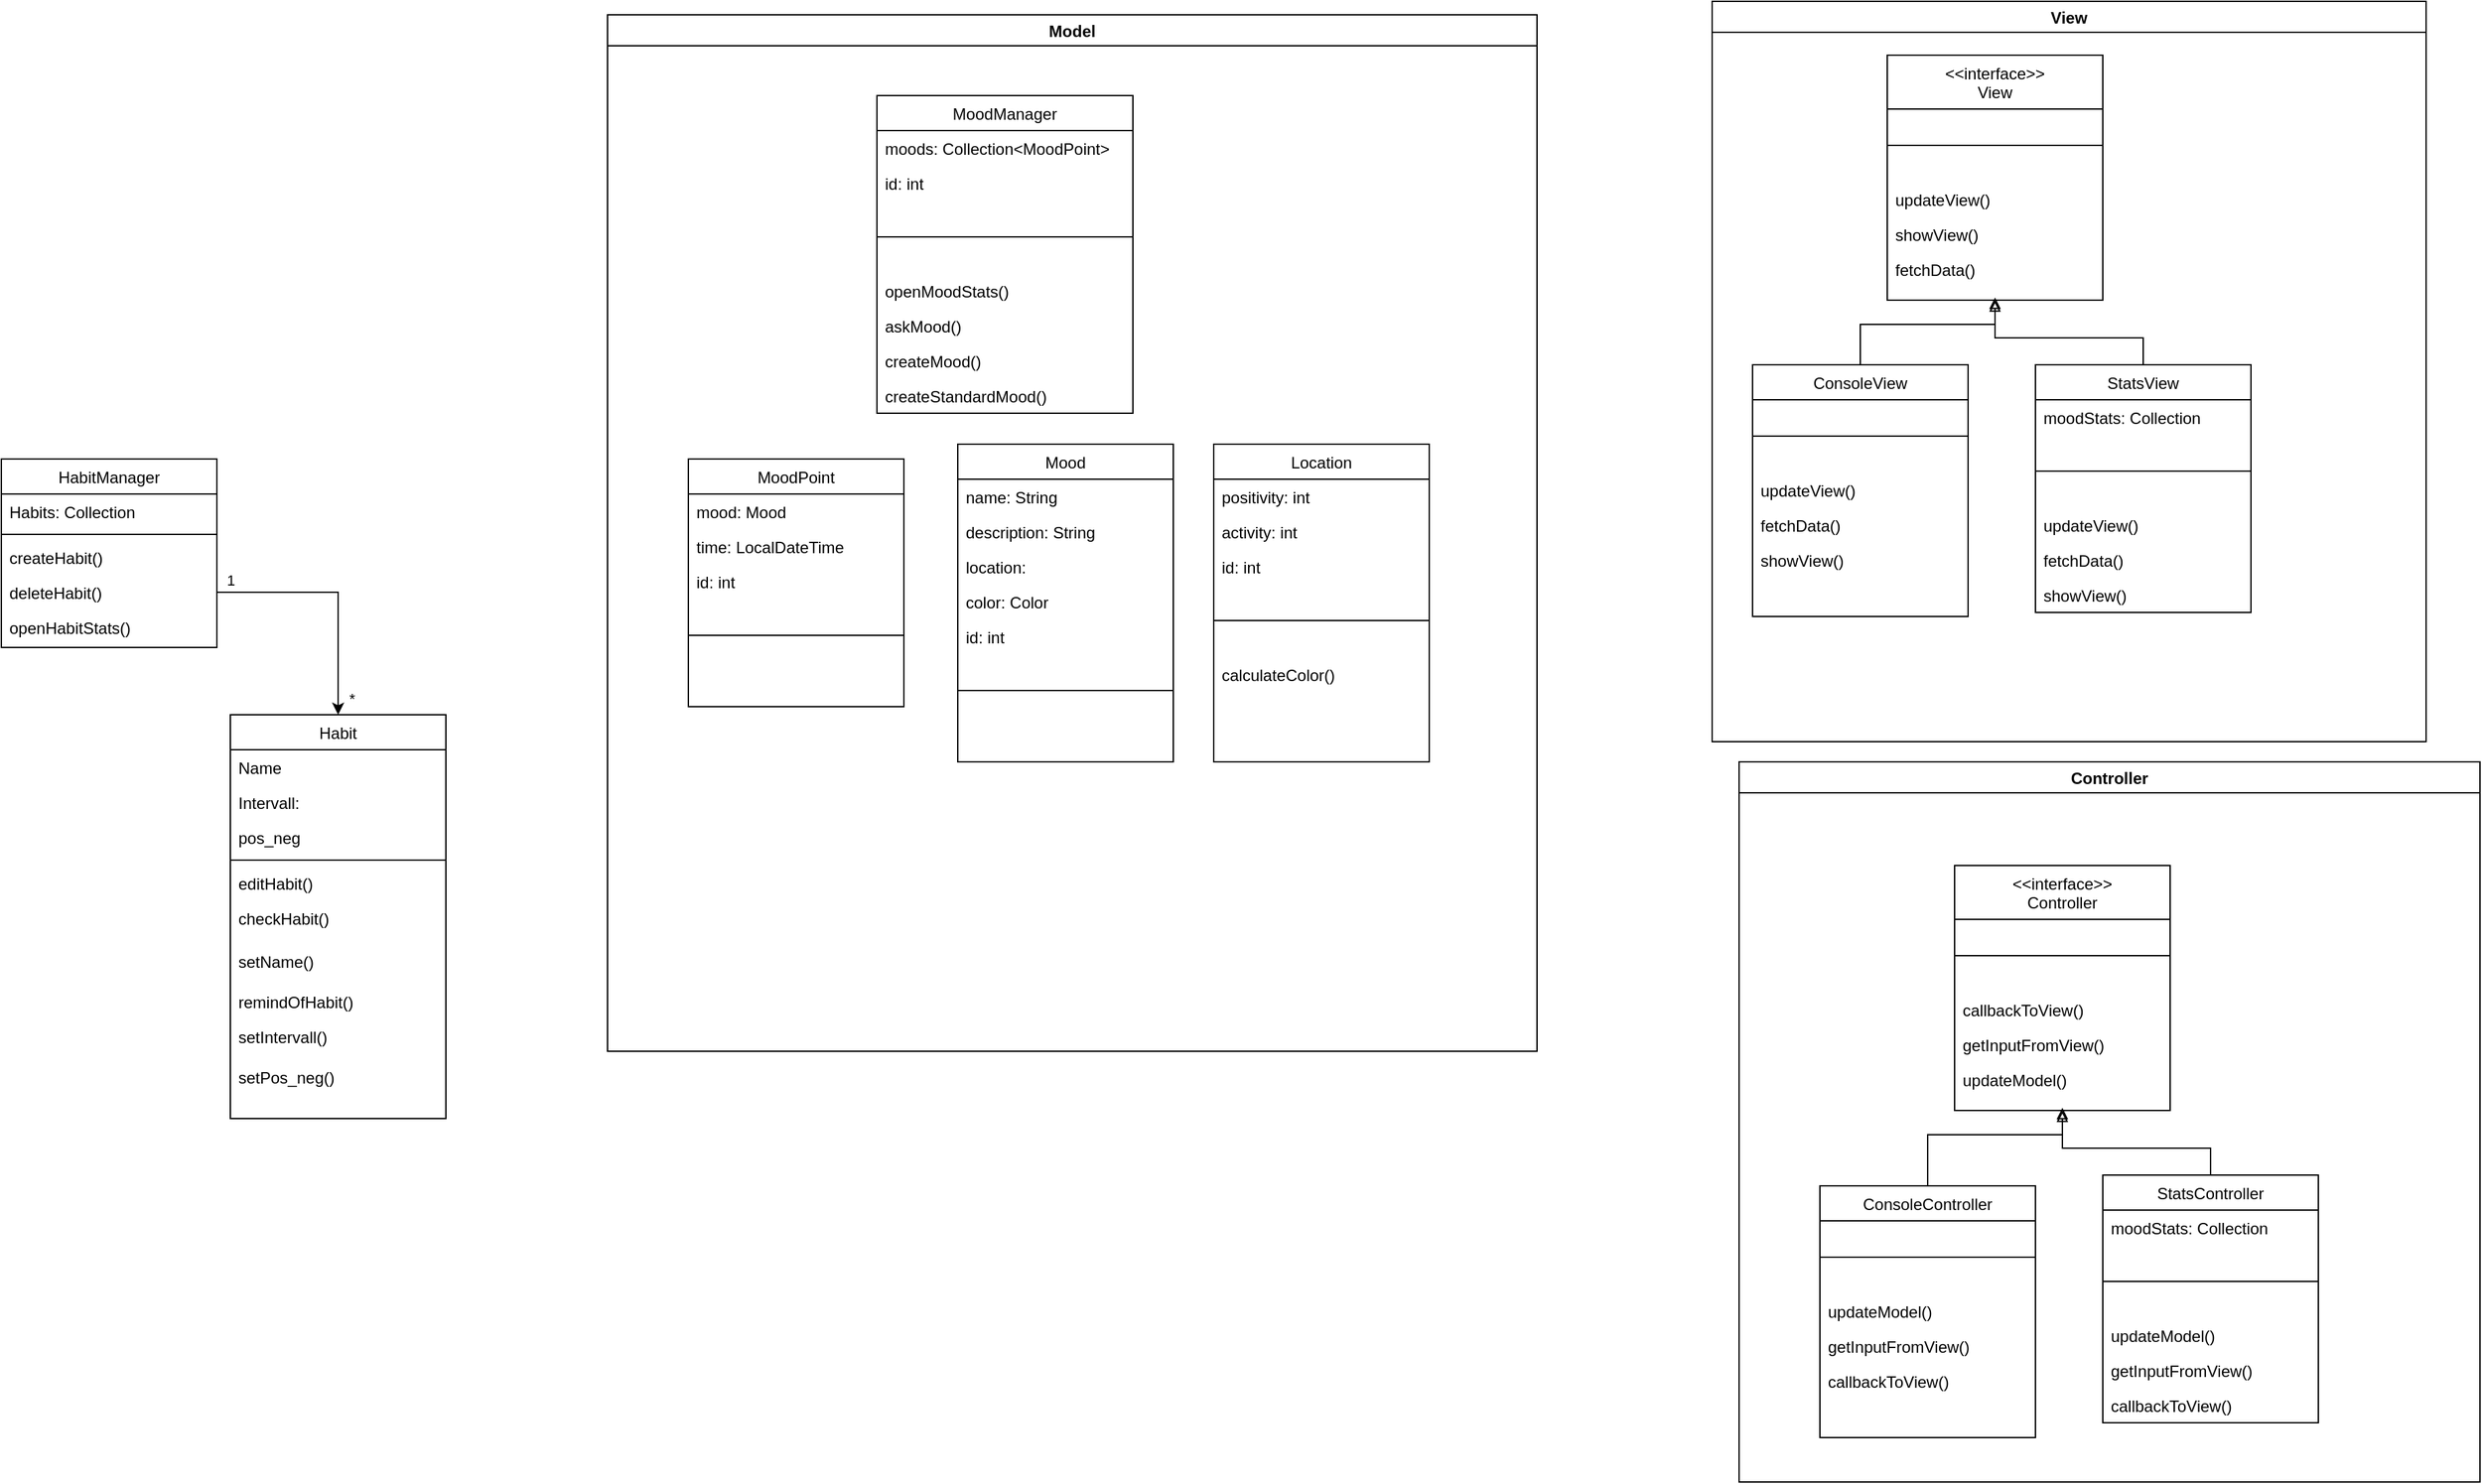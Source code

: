 <mxfile version="15.9.4" type="device"><diagram id="C5RBs43oDa-KdzZeNtuy" name="Page-1"><mxGraphModel dx="2500" dy="941" grid="1" gridSize="10" guides="1" tooltips="1" connect="1" arrows="1" fold="1" page="1" pageScale="1" pageWidth="827" pageHeight="1169" math="0" shadow="0"><root><mxCell id="WIyWlLk6GJQsqaUBKTNV-0"/><mxCell id="WIyWlLk6GJQsqaUBKTNV-1" parent="WIyWlLk6GJQsqaUBKTNV-0"/><mxCell id="zkfFHV4jXpPFQw0GAbJ--0" value="Habit" style="swimlane;fontStyle=0;align=center;verticalAlign=top;childLayout=stackLayout;horizontal=1;startSize=26;horizontalStack=0;resizeParent=1;resizeLast=0;collapsible=1;marginBottom=0;rounded=0;shadow=0;strokeWidth=1;" parent="WIyWlLk6GJQsqaUBKTNV-1" vertex="1"><mxGeometry x="-190" y="550" width="160" height="300" as="geometry"><mxRectangle x="230" y="140" width="160" height="26" as="alternateBounds"/></mxGeometry></mxCell><mxCell id="zkfFHV4jXpPFQw0GAbJ--1" value="Name" style="text;align=left;verticalAlign=top;spacingLeft=4;spacingRight=4;overflow=hidden;rotatable=0;points=[[0,0.5],[1,0.5]];portConstraint=eastwest;" parent="zkfFHV4jXpPFQw0GAbJ--0" vertex="1"><mxGeometry y="26" width="160" height="26" as="geometry"/></mxCell><mxCell id="zkfFHV4jXpPFQw0GAbJ--2" value="Intervall: " style="text;align=left;verticalAlign=top;spacingLeft=4;spacingRight=4;overflow=hidden;rotatable=0;points=[[0,0.5],[1,0.5]];portConstraint=eastwest;rounded=0;shadow=0;html=0;" parent="zkfFHV4jXpPFQw0GAbJ--0" vertex="1"><mxGeometry y="52" width="160" height="26" as="geometry"/></mxCell><mxCell id="zkfFHV4jXpPFQw0GAbJ--3" value="pos_neg" style="text;align=left;verticalAlign=top;spacingLeft=4;spacingRight=4;overflow=hidden;rotatable=0;points=[[0,0.5],[1,0.5]];portConstraint=eastwest;rounded=0;shadow=0;html=0;" parent="zkfFHV4jXpPFQw0GAbJ--0" vertex="1"><mxGeometry y="78" width="160" height="26" as="geometry"/></mxCell><mxCell id="zkfFHV4jXpPFQw0GAbJ--4" value="" style="line;html=1;strokeWidth=1;align=left;verticalAlign=middle;spacingTop=-1;spacingLeft=3;spacingRight=3;rotatable=0;labelPosition=right;points=[];portConstraint=eastwest;" parent="zkfFHV4jXpPFQw0GAbJ--0" vertex="1"><mxGeometry y="104" width="160" height="8" as="geometry"/></mxCell><mxCell id="zkfFHV4jXpPFQw0GAbJ--5" value="editHabit()" style="text;align=left;verticalAlign=top;spacingLeft=4;spacingRight=4;overflow=hidden;rotatable=0;points=[[0,0.5],[1,0.5]];portConstraint=eastwest;" parent="zkfFHV4jXpPFQw0GAbJ--0" vertex="1"><mxGeometry y="112" width="160" height="26" as="geometry"/></mxCell><mxCell id="lSLAHA1t7lKVyarh-dw1-29" value="checkHabit()" style="text;align=left;verticalAlign=top;spacingLeft=4;spacingRight=4;overflow=hidden;rotatable=0;points=[[0,0.5],[1,0.5]];portConstraint=eastwest;" parent="zkfFHV4jXpPFQw0GAbJ--0" vertex="1"><mxGeometry y="138" width="160" height="32" as="geometry"/></mxCell><mxCell id="lSLAHA1t7lKVyarh-dw1-10" value="setName()" style="text;align=left;verticalAlign=top;spacingLeft=4;spacingRight=4;overflow=hidden;rotatable=0;points=[[0,0.5],[1,0.5]];portConstraint=eastwest;" parent="zkfFHV4jXpPFQw0GAbJ--0" vertex="1"><mxGeometry y="170" width="160" height="30" as="geometry"/></mxCell><mxCell id="lSLAHA1t7lKVyarh-dw1-28" value="remindOfHabit()" style="text;align=left;verticalAlign=top;spacingLeft=4;spacingRight=4;overflow=hidden;rotatable=0;points=[[0,0.5],[1,0.5]];portConstraint=eastwest;" parent="zkfFHV4jXpPFQw0GAbJ--0" vertex="1"><mxGeometry y="200" width="160" height="26" as="geometry"/></mxCell><mxCell id="lSLAHA1t7lKVyarh-dw1-32" value="setIntervall()" style="text;align=left;verticalAlign=top;spacingLeft=4;spacingRight=4;overflow=hidden;rotatable=0;points=[[0,0.5],[1,0.5]];portConstraint=eastwest;" parent="zkfFHV4jXpPFQw0GAbJ--0" vertex="1"><mxGeometry y="226" width="160" height="30" as="geometry"/></mxCell><mxCell id="lSLAHA1t7lKVyarh-dw1-33" value="setPos_neg()" style="text;align=left;verticalAlign=top;spacingLeft=4;spacingRight=4;overflow=hidden;rotatable=0;points=[[0,0.5],[1,0.5]];portConstraint=eastwest;" parent="zkfFHV4jXpPFQw0GAbJ--0" vertex="1"><mxGeometry y="256" width="160" height="30" as="geometry"/></mxCell><mxCell id="lSLAHA1t7lKVyarh-dw1-0" value="HabitManager" style="swimlane;fontStyle=0;align=center;verticalAlign=top;childLayout=stackLayout;horizontal=1;startSize=26;horizontalStack=0;resizeParent=1;resizeLast=0;collapsible=1;marginBottom=0;rounded=0;shadow=0;strokeWidth=1;" parent="WIyWlLk6GJQsqaUBKTNV-1" vertex="1"><mxGeometry x="-360" y="360" width="160" height="140" as="geometry"><mxRectangle x="230" y="140" width="160" height="26" as="alternateBounds"/></mxGeometry></mxCell><mxCell id="lSLAHA1t7lKVyarh-dw1-1" value="Habits: Collection" style="text;align=left;verticalAlign=top;spacingLeft=4;spacingRight=4;overflow=hidden;rotatable=0;points=[[0,0.5],[1,0.5]];portConstraint=eastwest;" parent="lSLAHA1t7lKVyarh-dw1-0" vertex="1"><mxGeometry y="26" width="160" height="26" as="geometry"/></mxCell><mxCell id="lSLAHA1t7lKVyarh-dw1-4" value="" style="line;html=1;strokeWidth=1;align=left;verticalAlign=middle;spacingTop=-1;spacingLeft=3;spacingRight=3;rotatable=0;labelPosition=right;points=[];portConstraint=eastwest;" parent="lSLAHA1t7lKVyarh-dw1-0" vertex="1"><mxGeometry y="52" width="160" height="8" as="geometry"/></mxCell><mxCell id="lSLAHA1t7lKVyarh-dw1-3" value="createHabit()" style="text;align=left;verticalAlign=top;spacingLeft=4;spacingRight=4;overflow=hidden;rotatable=0;points=[[0,0.5],[1,0.5]];portConstraint=eastwest;rounded=0;shadow=0;html=0;" parent="lSLAHA1t7lKVyarh-dw1-0" vertex="1"><mxGeometry y="60" width="160" height="26" as="geometry"/></mxCell><mxCell id="lSLAHA1t7lKVyarh-dw1-6" value="deleteHabit()" style="text;align=left;verticalAlign=top;spacingLeft=4;spacingRight=4;overflow=hidden;rotatable=0;points=[[0,0.5],[1,0.5]];portConstraint=eastwest;rounded=0;shadow=0;html=0;" parent="lSLAHA1t7lKVyarh-dw1-0" vertex="1"><mxGeometry y="86" width="160" height="26" as="geometry"/></mxCell><mxCell id="lSLAHA1t7lKVyarh-dw1-8" value="openHabitStats()" style="text;align=left;verticalAlign=top;spacingLeft=4;spacingRight=4;overflow=hidden;rotatable=0;points=[[0,0.5],[1,0.5]];portConstraint=eastwest;rounded=0;shadow=0;html=0;" parent="lSLAHA1t7lKVyarh-dw1-0" vertex="1"><mxGeometry y="112" width="160" height="26" as="geometry"/></mxCell><mxCell id="lSLAHA1t7lKVyarh-dw1-12" value="" style="endArrow=classic;html=1;rounded=0;entryX=0.5;entryY=0;entryDx=0;entryDy=0;exitX=1;exitY=0.5;exitDx=0;exitDy=0;" parent="WIyWlLk6GJQsqaUBKTNV-1" source="lSLAHA1t7lKVyarh-dw1-6" target="zkfFHV4jXpPFQw0GAbJ--0" edge="1"><mxGeometry width="50" height="50" relative="1" as="geometry"><mxPoint x="-80" y="730" as="sourcePoint"/><mxPoint x="-30" y="680" as="targetPoint"/><Array as="points"><mxPoint x="-110" y="459"/></Array></mxGeometry></mxCell><mxCell id="lSLAHA1t7lKVyarh-dw1-26" value="*" style="edgeLabel;html=1;align=center;verticalAlign=middle;resizable=0;points=[];" parent="lSLAHA1t7lKVyarh-dw1-12" vertex="1" connectable="0"><mxGeometry x="0.867" relative="1" as="geometry"><mxPoint x="10" as="offset"/></mxGeometry></mxCell><mxCell id="lSLAHA1t7lKVyarh-dw1-27" value="1" style="edgeLabel;html=1;align=center;verticalAlign=middle;resizable=0;points=[];" parent="lSLAHA1t7lKVyarh-dw1-12" vertex="1" connectable="0"><mxGeometry x="-0.845" y="1" relative="1" as="geometry"><mxPoint x="-4" y="-8" as="offset"/></mxGeometry></mxCell><mxCell id="fkH8bxXwYI3lGuN-DfJu-19" value="Model" style="swimlane;" parent="WIyWlLk6GJQsqaUBKTNV-1" vertex="1"><mxGeometry x="90" y="30" width="690" height="770" as="geometry"/></mxCell><mxCell id="fkH8bxXwYI3lGuN-DfJu-8" value="MoodPoint" style="swimlane;fontStyle=0;align=center;verticalAlign=top;childLayout=stackLayout;horizontal=1;startSize=26;horizontalStack=0;resizeParent=1;resizeLast=0;collapsible=1;marginBottom=0;rounded=0;shadow=0;strokeWidth=1;" parent="fkH8bxXwYI3lGuN-DfJu-19" vertex="1"><mxGeometry x="60" y="330" width="160" height="184" as="geometry"><mxRectangle x="230" y="140" width="160" height="26" as="alternateBounds"/></mxGeometry></mxCell><mxCell id="fkH8bxXwYI3lGuN-DfJu-9" value="mood: Mood" style="text;align=left;verticalAlign=top;spacingLeft=4;spacingRight=4;overflow=hidden;rotatable=0;points=[[0,0.5],[1,0.5]];portConstraint=eastwest;rounded=0;shadow=0;html=0;" parent="fkH8bxXwYI3lGuN-DfJu-8" vertex="1"><mxGeometry y="26" width="160" height="26" as="geometry"/></mxCell><mxCell id="fkH8bxXwYI3lGuN-DfJu-17" value="time: LocalDateTime" style="text;align=left;verticalAlign=top;spacingLeft=4;spacingRight=4;overflow=hidden;rotatable=0;points=[[0,0.5],[1,0.5]];portConstraint=eastwest;rounded=0;shadow=0;html=0;" parent="fkH8bxXwYI3lGuN-DfJu-8" vertex="1"><mxGeometry y="52" width="160" height="26" as="geometry"/></mxCell><mxCell id="4BWudL8Hf-NLea9JcSVT-2" value="id: int" style="text;align=left;verticalAlign=top;spacingLeft=4;spacingRight=4;overflow=hidden;rotatable=0;points=[[0,0.5],[1,0.5]];portConstraint=eastwest;rounded=0;shadow=0;html=0;" parent="fkH8bxXwYI3lGuN-DfJu-8" vertex="1"><mxGeometry y="78" width="160" height="26" as="geometry"/></mxCell><mxCell id="fkH8bxXwYI3lGuN-DfJu-10" value="" style="line;html=1;strokeWidth=1;align=left;verticalAlign=middle;spacingTop=-1;spacingLeft=3;spacingRight=3;rotatable=0;labelPosition=right;points=[];portConstraint=eastwest;" parent="fkH8bxXwYI3lGuN-DfJu-8" vertex="1"><mxGeometry y="104" width="160" height="54" as="geometry"/></mxCell><mxCell id="fkH8bxXwYI3lGuN-DfJu-0" value="Mood" style="swimlane;fontStyle=0;align=center;verticalAlign=top;childLayout=stackLayout;horizontal=1;startSize=26;horizontalStack=0;resizeParent=1;resizeLast=0;collapsible=1;marginBottom=0;rounded=0;shadow=0;strokeWidth=1;" parent="fkH8bxXwYI3lGuN-DfJu-19" vertex="1"><mxGeometry x="260" y="319" width="160" height="236" as="geometry"><mxRectangle x="230" y="140" width="160" height="26" as="alternateBounds"/></mxGeometry></mxCell><mxCell id="fkH8bxXwYI3lGuN-DfJu-12" value="name: String" style="text;align=left;verticalAlign=top;spacingLeft=4;spacingRight=4;overflow=hidden;rotatable=0;points=[[0,0.5],[1,0.5]];portConstraint=eastwest;rounded=0;shadow=0;html=0;" parent="fkH8bxXwYI3lGuN-DfJu-0" vertex="1"><mxGeometry y="26" width="160" height="26" as="geometry"/></mxCell><mxCell id="fkH8bxXwYI3lGuN-DfJu-13" value="description: String" style="text;align=left;verticalAlign=top;spacingLeft=4;spacingRight=4;overflow=hidden;rotatable=0;points=[[0,0.5],[1,0.5]];portConstraint=eastwest;rounded=0;shadow=0;html=0;" parent="fkH8bxXwYI3lGuN-DfJu-0" vertex="1"><mxGeometry y="52" width="160" height="26" as="geometry"/></mxCell><mxCell id="fkH8bxXwYI3lGuN-DfJu-14" value="location: " style="text;align=left;verticalAlign=top;spacingLeft=4;spacingRight=4;overflow=hidden;rotatable=0;points=[[0,0.5],[1,0.5]];portConstraint=eastwest;rounded=0;shadow=0;html=0;" parent="fkH8bxXwYI3lGuN-DfJu-0" vertex="1"><mxGeometry y="78" width="160" height="26" as="geometry"/></mxCell><mxCell id="fkH8bxXwYI3lGuN-DfJu-15" value="color: Color" style="text;align=left;verticalAlign=top;spacingLeft=4;spacingRight=4;overflow=hidden;rotatable=0;points=[[0,0.5],[1,0.5]];portConstraint=eastwest;rounded=0;shadow=0;html=0;" parent="fkH8bxXwYI3lGuN-DfJu-0" vertex="1"><mxGeometry y="104" width="160" height="26" as="geometry"/></mxCell><mxCell id="4BWudL8Hf-NLea9JcSVT-0" value="id: int" style="text;align=left;verticalAlign=top;spacingLeft=4;spacingRight=4;overflow=hidden;rotatable=0;points=[[0,0.5],[1,0.5]];portConstraint=eastwest;rounded=0;shadow=0;html=0;" parent="fkH8bxXwYI3lGuN-DfJu-0" vertex="1"><mxGeometry y="130" width="160" height="26" as="geometry"/></mxCell><mxCell id="fkH8bxXwYI3lGuN-DfJu-2" value="" style="line;html=1;strokeWidth=1;align=left;verticalAlign=middle;spacingTop=-1;spacingLeft=3;spacingRight=3;rotatable=0;labelPosition=right;points=[];portConstraint=eastwest;" parent="fkH8bxXwYI3lGuN-DfJu-0" vertex="1"><mxGeometry y="156" width="160" height="54" as="geometry"/></mxCell><mxCell id="4BWudL8Hf-NLea9JcSVT-11" value="Location" style="swimlane;fontStyle=0;align=center;verticalAlign=top;childLayout=stackLayout;horizontal=1;startSize=26;horizontalStack=0;resizeParent=1;resizeLast=0;collapsible=1;marginBottom=0;rounded=0;shadow=0;strokeWidth=1;" parent="fkH8bxXwYI3lGuN-DfJu-19" vertex="1"><mxGeometry x="450" y="319" width="160" height="236" as="geometry"><mxRectangle x="230" y="140" width="160" height="26" as="alternateBounds"/></mxGeometry></mxCell><mxCell id="4BWudL8Hf-NLea9JcSVT-12" value="positivity: int" style="text;align=left;verticalAlign=top;spacingLeft=4;spacingRight=4;overflow=hidden;rotatable=0;points=[[0,0.5],[1,0.5]];portConstraint=eastwest;rounded=0;shadow=0;html=0;" parent="4BWudL8Hf-NLea9JcSVT-11" vertex="1"><mxGeometry y="26" width="160" height="26" as="geometry"/></mxCell><mxCell id="4BWudL8Hf-NLea9JcSVT-13" value="activity: int" style="text;align=left;verticalAlign=top;spacingLeft=4;spacingRight=4;overflow=hidden;rotatable=0;points=[[0,0.5],[1,0.5]];portConstraint=eastwest;rounded=0;shadow=0;html=0;" parent="4BWudL8Hf-NLea9JcSVT-11" vertex="1"><mxGeometry y="52" width="160" height="26" as="geometry"/></mxCell><mxCell id="4BWudL8Hf-NLea9JcSVT-16" value="id: int" style="text;align=left;verticalAlign=top;spacingLeft=4;spacingRight=4;overflow=hidden;rotatable=0;points=[[0,0.5],[1,0.5]];portConstraint=eastwest;rounded=0;shadow=0;html=0;" parent="4BWudL8Hf-NLea9JcSVT-11" vertex="1"><mxGeometry y="78" width="160" height="26" as="geometry"/></mxCell><mxCell id="4BWudL8Hf-NLea9JcSVT-17" value="" style="line;html=1;strokeWidth=1;align=left;verticalAlign=middle;spacingTop=-1;spacingLeft=3;spacingRight=3;rotatable=0;labelPosition=right;points=[];portConstraint=eastwest;" parent="4BWudL8Hf-NLea9JcSVT-11" vertex="1"><mxGeometry y="104" width="160" height="54" as="geometry"/></mxCell><mxCell id="4BWudL8Hf-NLea9JcSVT-18" value="calculateColor()" style="text;align=left;verticalAlign=top;spacingLeft=4;spacingRight=4;overflow=hidden;rotatable=0;points=[[0,0.5],[1,0.5]];portConstraint=eastwest;rounded=0;shadow=0;html=0;" parent="4BWudL8Hf-NLea9JcSVT-11" vertex="1"><mxGeometry y="158" width="160" height="26" as="geometry"/></mxCell><mxCell id="lSLAHA1t7lKVyarh-dw1-21" value="MoodManager" style="swimlane;fontStyle=0;align=center;verticalAlign=top;childLayout=stackLayout;horizontal=1;startSize=26;horizontalStack=0;resizeParent=1;resizeLast=0;collapsible=1;marginBottom=0;rounded=0;shadow=0;strokeWidth=1;" parent="fkH8bxXwYI3lGuN-DfJu-19" vertex="1"><mxGeometry x="200" y="60" width="190" height="236" as="geometry"><mxRectangle x="230" y="140" width="160" height="26" as="alternateBounds"/></mxGeometry></mxCell><mxCell id="lSLAHA1t7lKVyarh-dw1-25" value="moods: Collection&lt;MoodPoint&gt;" style="text;align=left;verticalAlign=top;spacingLeft=4;spacingRight=4;overflow=hidden;rotatable=0;points=[[0,0.5],[1,0.5]];portConstraint=eastwest;rounded=0;shadow=0;html=0;" parent="lSLAHA1t7lKVyarh-dw1-21" vertex="1"><mxGeometry y="26" width="190" height="26" as="geometry"/></mxCell><mxCell id="4BWudL8Hf-NLea9JcSVT-1" value="id: int" style="text;align=left;verticalAlign=top;spacingLeft=4;spacingRight=4;overflow=hidden;rotatable=0;points=[[0,0.5],[1,0.5]];portConstraint=eastwest;rounded=0;shadow=0;html=0;" parent="lSLAHA1t7lKVyarh-dw1-21" vertex="1"><mxGeometry y="52" width="190" height="26" as="geometry"/></mxCell><mxCell id="lSLAHA1t7lKVyarh-dw1-22" value="" style="line;html=1;strokeWidth=1;align=left;verticalAlign=middle;spacingTop=-1;spacingLeft=3;spacingRight=3;rotatable=0;labelPosition=right;points=[];portConstraint=eastwest;" parent="lSLAHA1t7lKVyarh-dw1-21" vertex="1"><mxGeometry y="78" width="190" height="54" as="geometry"/></mxCell><mxCell id="lSLAHA1t7lKVyarh-dw1-24" value="openMoodStats()" style="text;align=left;verticalAlign=top;spacingLeft=4;spacingRight=4;overflow=hidden;rotatable=0;points=[[0,0.5],[1,0.5]];portConstraint=eastwest;rounded=0;shadow=0;html=0;" parent="lSLAHA1t7lKVyarh-dw1-21" vertex="1"><mxGeometry y="132" width="190" height="26" as="geometry"/></mxCell><mxCell id="fkH8bxXwYI3lGuN-DfJu-5" value="askMood()" style="text;align=left;verticalAlign=top;spacingLeft=4;spacingRight=4;overflow=hidden;rotatable=0;points=[[0,0.5],[1,0.5]];portConstraint=eastwest;rounded=0;shadow=0;html=0;" parent="lSLAHA1t7lKVyarh-dw1-21" vertex="1"><mxGeometry y="158" width="190" height="26" as="geometry"/></mxCell><mxCell id="fkH8bxXwYI3lGuN-DfJu-6" value="createMood()" style="text;align=left;verticalAlign=top;spacingLeft=4;spacingRight=4;overflow=hidden;rotatable=0;points=[[0,0.5],[1,0.5]];portConstraint=eastwest;rounded=0;shadow=0;html=0;" parent="lSLAHA1t7lKVyarh-dw1-21" vertex="1"><mxGeometry y="184" width="190" height="26" as="geometry"/></mxCell><mxCell id="fkH8bxXwYI3lGuN-DfJu-7" value="createStandardMood()" style="text;align=left;verticalAlign=top;spacingLeft=4;spacingRight=4;overflow=hidden;rotatable=0;points=[[0,0.5],[1,0.5]];portConstraint=eastwest;rounded=0;shadow=0;html=0;" parent="lSLAHA1t7lKVyarh-dw1-21" vertex="1"><mxGeometry y="210" width="190" height="26" as="geometry"/></mxCell><mxCell id="fkH8bxXwYI3lGuN-DfJu-20" value="View" style="swimlane;" parent="WIyWlLk6GJQsqaUBKTNV-1" vertex="1"><mxGeometry x="910" y="20" width="530" height="550" as="geometry"/></mxCell><mxCell id="4BWudL8Hf-NLea9JcSVT-4" value="ConsoleView" style="swimlane;fontStyle=0;align=center;verticalAlign=top;childLayout=stackLayout;horizontal=1;startSize=26;horizontalStack=0;resizeParent=1;resizeLast=0;collapsible=1;marginBottom=0;rounded=0;shadow=0;strokeWidth=1;" parent="fkH8bxXwYI3lGuN-DfJu-20" vertex="1"><mxGeometry x="30" y="270" width="160" height="187" as="geometry"><mxRectangle x="230" y="140" width="160" height="26" as="alternateBounds"/></mxGeometry></mxCell><mxCell id="4BWudL8Hf-NLea9JcSVT-9" value="" style="line;html=1;strokeWidth=1;align=left;verticalAlign=middle;spacingTop=-1;spacingLeft=3;spacingRight=3;rotatable=0;labelPosition=right;points=[];portConstraint=eastwest;" parent="4BWudL8Hf-NLea9JcSVT-4" vertex="1"><mxGeometry y="26" width="160" height="54" as="geometry"/></mxCell><mxCell id="rqT9r3bYiYjDLUNCfU_x-0" value="updateView()" style="text;align=left;verticalAlign=top;spacingLeft=4;spacingRight=4;overflow=hidden;rotatable=0;points=[[0,0.5],[1,0.5]];portConstraint=eastwest;rounded=0;shadow=0;html=0;" parent="4BWudL8Hf-NLea9JcSVT-4" vertex="1"><mxGeometry y="80" width="160" height="26" as="geometry"/></mxCell><mxCell id="rqT9r3bYiYjDLUNCfU_x-1" value="fetchData()" style="text;align=left;verticalAlign=top;spacingLeft=4;spacingRight=4;overflow=hidden;rotatable=0;points=[[0,0.5],[1,0.5]];portConstraint=eastwest;rounded=0;shadow=0;html=0;" parent="4BWudL8Hf-NLea9JcSVT-4" vertex="1"><mxGeometry y="106" width="160" height="26" as="geometry"/></mxCell><mxCell id="rqT9r3bYiYjDLUNCfU_x-11" value="showView()" style="text;align=left;verticalAlign=top;spacingLeft=4;spacingRight=4;overflow=hidden;rotatable=0;points=[[0,0.5],[1,0.5]];portConstraint=eastwest;rounded=0;shadow=0;html=0;" parent="4BWudL8Hf-NLea9JcSVT-4" vertex="1"><mxGeometry y="132" width="160" height="26" as="geometry"/></mxCell><mxCell id="lSLAHA1t7lKVyarh-dw1-34" value="StatsView" style="swimlane;fontStyle=0;align=center;verticalAlign=top;childLayout=stackLayout;horizontal=1;startSize=26;horizontalStack=0;resizeParent=1;resizeLast=0;collapsible=1;marginBottom=0;rounded=0;shadow=0;strokeWidth=1;" parent="fkH8bxXwYI3lGuN-DfJu-20" vertex="1"><mxGeometry x="240" y="270" width="160" height="184" as="geometry"><mxRectangle x="230" y="140" width="160" height="26" as="alternateBounds"/></mxGeometry></mxCell><mxCell id="lSLAHA1t7lKVyarh-dw1-35" value="moodStats: Collection" style="text;align=left;verticalAlign=top;spacingLeft=4;spacingRight=4;overflow=hidden;rotatable=0;points=[[0,0.5],[1,0.5]];portConstraint=eastwest;rounded=0;shadow=0;html=0;" parent="lSLAHA1t7lKVyarh-dw1-34" vertex="1"><mxGeometry y="26" width="160" height="26" as="geometry"/></mxCell><mxCell id="lSLAHA1t7lKVyarh-dw1-36" value="" style="line;html=1;strokeWidth=1;align=left;verticalAlign=middle;spacingTop=-1;spacingLeft=3;spacingRight=3;rotatable=0;labelPosition=right;points=[];portConstraint=eastwest;" parent="lSLAHA1t7lKVyarh-dw1-34" vertex="1"><mxGeometry y="52" width="160" height="54" as="geometry"/></mxCell><mxCell id="rqT9r3bYiYjDLUNCfU_x-19" value="updateView()" style="text;align=left;verticalAlign=top;spacingLeft=4;spacingRight=4;overflow=hidden;rotatable=0;points=[[0,0.5],[1,0.5]];portConstraint=eastwest;rounded=0;shadow=0;html=0;" parent="lSLAHA1t7lKVyarh-dw1-34" vertex="1"><mxGeometry y="106" width="160" height="26" as="geometry"/></mxCell><mxCell id="rqT9r3bYiYjDLUNCfU_x-21" value="fetchData()" style="text;align=left;verticalAlign=top;spacingLeft=4;spacingRight=4;overflow=hidden;rotatable=0;points=[[0,0.5],[1,0.5]];portConstraint=eastwest;rounded=0;shadow=0;html=0;" parent="lSLAHA1t7lKVyarh-dw1-34" vertex="1"><mxGeometry y="132" width="160" height="26" as="geometry"/></mxCell><mxCell id="rqT9r3bYiYjDLUNCfU_x-20" value="showView()" style="text;align=left;verticalAlign=top;spacingLeft=4;spacingRight=4;overflow=hidden;rotatable=0;points=[[0,0.5],[1,0.5]];portConstraint=eastwest;rounded=0;shadow=0;html=0;" parent="lSLAHA1t7lKVyarh-dw1-34" vertex="1"><mxGeometry y="158" width="160" height="26" as="geometry"/></mxCell><mxCell id="rqT9r3bYiYjDLUNCfU_x-12" value="&lt;&lt;interface&gt;&gt;&#10;View" style="swimlane;fontStyle=0;align=center;verticalAlign=top;childLayout=stackLayout;horizontal=1;startSize=40;horizontalStack=0;resizeParent=1;resizeLast=0;collapsible=1;marginBottom=0;rounded=0;shadow=0;strokeWidth=1;" parent="fkH8bxXwYI3lGuN-DfJu-20" vertex="1"><mxGeometry x="130" y="40" width="160" height="182" as="geometry"><mxRectangle x="230" y="140" width="160" height="26" as="alternateBounds"/></mxGeometry></mxCell><mxCell id="rqT9r3bYiYjDLUNCfU_x-14" value="" style="line;html=1;strokeWidth=1;align=left;verticalAlign=middle;spacingTop=-1;spacingLeft=3;spacingRight=3;rotatable=0;labelPosition=right;points=[];portConstraint=eastwest;" parent="rqT9r3bYiYjDLUNCfU_x-12" vertex="1"><mxGeometry y="40" width="160" height="54" as="geometry"/></mxCell><mxCell id="rqT9r3bYiYjDLUNCfU_x-16" value="updateView()" style="text;align=left;verticalAlign=top;spacingLeft=4;spacingRight=4;overflow=hidden;rotatable=0;points=[[0,0.5],[1,0.5]];portConstraint=eastwest;rounded=0;shadow=0;html=0;" parent="rqT9r3bYiYjDLUNCfU_x-12" vertex="1"><mxGeometry y="94" width="160" height="26" as="geometry"/></mxCell><mxCell id="rqT9r3bYiYjDLUNCfU_x-18" value="showView()" style="text;align=left;verticalAlign=top;spacingLeft=4;spacingRight=4;overflow=hidden;rotatable=0;points=[[0,0.5],[1,0.5]];portConstraint=eastwest;rounded=0;shadow=0;html=0;" parent="rqT9r3bYiYjDLUNCfU_x-12" vertex="1"><mxGeometry y="120" width="160" height="26" as="geometry"/></mxCell><mxCell id="rqT9r3bYiYjDLUNCfU_x-17" value="fetchData()" style="text;align=left;verticalAlign=top;spacingLeft=4;spacingRight=4;overflow=hidden;rotatable=0;points=[[0,0.5],[1,0.5]];portConstraint=eastwest;rounded=0;shadow=0;html=0;" parent="rqT9r3bYiYjDLUNCfU_x-12" vertex="1"><mxGeometry y="146" width="160" height="26" as="geometry"/></mxCell><mxCell id="rqT9r3bYiYjDLUNCfU_x-22" value="" style="endArrow=block;html=1;rounded=0;entryX=0.5;entryY=1;entryDx=0;entryDy=0;exitX=0.5;exitY=0;exitDx=0;exitDy=0;endFill=0;" parent="fkH8bxXwYI3lGuN-DfJu-20" source="4BWudL8Hf-NLea9JcSVT-4" target="rqT9r3bYiYjDLUNCfU_x-12" edge="1"><mxGeometry width="50" height="50" relative="1" as="geometry"><mxPoint x="-120" y="410" as="sourcePoint"/><mxPoint x="-70" y="360" as="targetPoint"/><Array as="points"><mxPoint x="110" y="240"/><mxPoint x="210" y="240"/></Array></mxGeometry></mxCell><mxCell id="fkH8bxXwYI3lGuN-DfJu-21" value="Controller" style="swimlane;" parent="WIyWlLk6GJQsqaUBKTNV-1" vertex="1"><mxGeometry x="930" y="585" width="550" height="535" as="geometry"/></mxCell><mxCell id="rqT9r3bYiYjDLUNCfU_x-2" value="ConsoleController" style="swimlane;fontStyle=0;align=center;verticalAlign=top;childLayout=stackLayout;horizontal=1;startSize=26;horizontalStack=0;resizeParent=1;resizeLast=0;collapsible=1;marginBottom=0;rounded=0;shadow=0;strokeWidth=1;" parent="fkH8bxXwYI3lGuN-DfJu-21" vertex="1"><mxGeometry x="60" y="315" width="160" height="187" as="geometry"><mxRectangle x="230" y="140" width="160" height="26" as="alternateBounds"/></mxGeometry></mxCell><mxCell id="rqT9r3bYiYjDLUNCfU_x-3" value="" style="line;html=1;strokeWidth=1;align=left;verticalAlign=middle;spacingTop=-1;spacingLeft=3;spacingRight=3;rotatable=0;labelPosition=right;points=[];portConstraint=eastwest;" parent="rqT9r3bYiYjDLUNCfU_x-2" vertex="1"><mxGeometry y="26" width="160" height="54" as="geometry"/></mxCell><mxCell id="rqT9r3bYiYjDLUNCfU_x-4" value="updateModel()" style="text;align=left;verticalAlign=top;spacingLeft=4;spacingRight=4;overflow=hidden;rotatable=0;points=[[0,0.5],[1,0.5]];portConstraint=eastwest;rounded=0;shadow=0;html=0;" parent="rqT9r3bYiYjDLUNCfU_x-2" vertex="1"><mxGeometry y="80" width="160" height="26" as="geometry"/></mxCell><mxCell id="rqT9r3bYiYjDLUNCfU_x-5" value="getInputFromView()" style="text;align=left;verticalAlign=top;spacingLeft=4;spacingRight=4;overflow=hidden;rotatable=0;points=[[0,0.5],[1,0.5]];portConstraint=eastwest;rounded=0;shadow=0;html=0;" parent="rqT9r3bYiYjDLUNCfU_x-2" vertex="1"><mxGeometry y="106" width="160" height="26" as="geometry"/></mxCell><mxCell id="rqT9r3bYiYjDLUNCfU_x-10" value="callbackToView()" style="text;align=left;verticalAlign=top;spacingLeft=4;spacingRight=4;overflow=hidden;rotatable=0;points=[[0,0.5],[1,0.5]];portConstraint=eastwest;rounded=0;shadow=0;html=0;" parent="rqT9r3bYiYjDLUNCfU_x-2" vertex="1"><mxGeometry y="132" width="160" height="26" as="geometry"/></mxCell><mxCell id="rqT9r3bYiYjDLUNCfU_x-24" value="StatsController" style="swimlane;fontStyle=0;align=center;verticalAlign=top;childLayout=stackLayout;horizontal=1;startSize=26;horizontalStack=0;resizeParent=1;resizeLast=0;collapsible=1;marginBottom=0;rounded=0;shadow=0;strokeWidth=1;" parent="fkH8bxXwYI3lGuN-DfJu-21" vertex="1"><mxGeometry x="270" y="307" width="160" height="184" as="geometry"><mxRectangle x="230" y="140" width="160" height="26" as="alternateBounds"/></mxGeometry></mxCell><mxCell id="rqT9r3bYiYjDLUNCfU_x-25" value="moodStats: Collection" style="text;align=left;verticalAlign=top;spacingLeft=4;spacingRight=4;overflow=hidden;rotatable=0;points=[[0,0.5],[1,0.5]];portConstraint=eastwest;rounded=0;shadow=0;html=0;" parent="rqT9r3bYiYjDLUNCfU_x-24" vertex="1"><mxGeometry y="26" width="160" height="26" as="geometry"/></mxCell><mxCell id="rqT9r3bYiYjDLUNCfU_x-26" value="" style="line;html=1;strokeWidth=1;align=left;verticalAlign=middle;spacingTop=-1;spacingLeft=3;spacingRight=3;rotatable=0;labelPosition=right;points=[];portConstraint=eastwest;" parent="rqT9r3bYiYjDLUNCfU_x-24" vertex="1"><mxGeometry y="52" width="160" height="54" as="geometry"/></mxCell><mxCell id="rqT9r3bYiYjDLUNCfU_x-42" value="updateModel()" style="text;align=left;verticalAlign=top;spacingLeft=4;spacingRight=4;overflow=hidden;rotatable=0;points=[[0,0.5],[1,0.5]];portConstraint=eastwest;rounded=0;shadow=0;html=0;" parent="rqT9r3bYiYjDLUNCfU_x-24" vertex="1"><mxGeometry y="106" width="160" height="26" as="geometry"/></mxCell><mxCell id="rqT9r3bYiYjDLUNCfU_x-41" value="getInputFromView()" style="text;align=left;verticalAlign=top;spacingLeft=4;spacingRight=4;overflow=hidden;rotatable=0;points=[[0,0.5],[1,0.5]];portConstraint=eastwest;rounded=0;shadow=0;html=0;" parent="rqT9r3bYiYjDLUNCfU_x-24" vertex="1"><mxGeometry y="132" width="160" height="26" as="geometry"/></mxCell><mxCell id="rqT9r3bYiYjDLUNCfU_x-40" value="callbackToView()" style="text;align=left;verticalAlign=top;spacingLeft=4;spacingRight=4;overflow=hidden;rotatable=0;points=[[0,0.5],[1,0.5]];portConstraint=eastwest;rounded=0;shadow=0;html=0;" parent="rqT9r3bYiYjDLUNCfU_x-24" vertex="1"><mxGeometry y="158" width="160" height="26" as="geometry"/></mxCell><mxCell id="rqT9r3bYiYjDLUNCfU_x-30" value="&lt;&lt;interface&gt;&gt;&#10;Controller" style="swimlane;fontStyle=0;align=center;verticalAlign=top;childLayout=stackLayout;horizontal=1;startSize=40;horizontalStack=0;resizeParent=1;resizeLast=0;collapsible=1;marginBottom=0;rounded=0;shadow=0;strokeWidth=1;" parent="fkH8bxXwYI3lGuN-DfJu-21" vertex="1"><mxGeometry x="160" y="77" width="160" height="182" as="geometry"><mxRectangle x="230" y="140" width="160" height="26" as="alternateBounds"/></mxGeometry></mxCell><mxCell id="rqT9r3bYiYjDLUNCfU_x-31" value="" style="line;html=1;strokeWidth=1;align=left;verticalAlign=middle;spacingTop=-1;spacingLeft=3;spacingRight=3;rotatable=0;labelPosition=right;points=[];portConstraint=eastwest;" parent="rqT9r3bYiYjDLUNCfU_x-30" vertex="1"><mxGeometry y="40" width="160" height="54" as="geometry"/></mxCell><mxCell id="rqT9r3bYiYjDLUNCfU_x-39" value="callbackToView()" style="text;align=left;verticalAlign=top;spacingLeft=4;spacingRight=4;overflow=hidden;rotatable=0;points=[[0,0.5],[1,0.5]];portConstraint=eastwest;rounded=0;shadow=0;html=0;" parent="rqT9r3bYiYjDLUNCfU_x-30" vertex="1"><mxGeometry y="94" width="160" height="26" as="geometry"/></mxCell><mxCell id="rqT9r3bYiYjDLUNCfU_x-38" value="getInputFromView()" style="text;align=left;verticalAlign=top;spacingLeft=4;spacingRight=4;overflow=hidden;rotatable=0;points=[[0,0.5],[1,0.5]];portConstraint=eastwest;rounded=0;shadow=0;html=0;" parent="rqT9r3bYiYjDLUNCfU_x-30" vertex="1"><mxGeometry y="120" width="160" height="26" as="geometry"/></mxCell><mxCell id="rqT9r3bYiYjDLUNCfU_x-37" value="updateModel()" style="text;align=left;verticalAlign=top;spacingLeft=4;spacingRight=4;overflow=hidden;rotatable=0;points=[[0,0.5],[1,0.5]];portConstraint=eastwest;rounded=0;shadow=0;html=0;" parent="rqT9r3bYiYjDLUNCfU_x-30" vertex="1"><mxGeometry y="146" width="160" height="26" as="geometry"/></mxCell><mxCell id="rqT9r3bYiYjDLUNCfU_x-35" value="" style="endArrow=block;html=1;rounded=0;entryX=0.5;entryY=1;entryDx=0;entryDy=0;exitX=0.5;exitY=0;exitDx=0;exitDy=0;endFill=0;" parent="fkH8bxXwYI3lGuN-DfJu-21" source="rqT9r3bYiYjDLUNCfU_x-2" target="rqT9r3bYiYjDLUNCfU_x-30" edge="1"><mxGeometry width="50" height="50" relative="1" as="geometry"><mxPoint x="140" y="307" as="sourcePoint"/><mxPoint x="-950" y="377" as="targetPoint"/><Array as="points"><mxPoint x="140" y="277"/><mxPoint x="240" y="277"/></Array></mxGeometry></mxCell><mxCell id="rqT9r3bYiYjDLUNCfU_x-36" value="" style="endArrow=block;html=1;rounded=0;exitX=0.5;exitY=0;exitDx=0;exitDy=0;endFill=0;" parent="fkH8bxXwYI3lGuN-DfJu-21" source="rqT9r3bYiYjDLUNCfU_x-24" edge="1"><mxGeometry width="50" height="50" relative="1" as="geometry"><mxPoint x="150" y="327" as="sourcePoint"/><mxPoint x="240" y="257" as="targetPoint"/><Array as="points"><mxPoint x="350" y="287"/><mxPoint x="240" y="287"/></Array></mxGeometry></mxCell><mxCell id="rqT9r3bYiYjDLUNCfU_x-23" value="" style="endArrow=block;html=1;rounded=0;exitX=0.5;exitY=0;exitDx=0;exitDy=0;endFill=0;" parent="WIyWlLk6GJQsqaUBKTNV-1" source="lSLAHA1t7lKVyarh-dw1-34" edge="1"><mxGeometry width="50" height="50" relative="1" as="geometry"><mxPoint x="1030" y="310" as="sourcePoint"/><mxPoint x="1120" y="240" as="targetPoint"/><Array as="points"><mxPoint x="1230" y="270"/><mxPoint x="1120" y="270"/></Array></mxGeometry></mxCell></root></mxGraphModel></diagram></mxfile>